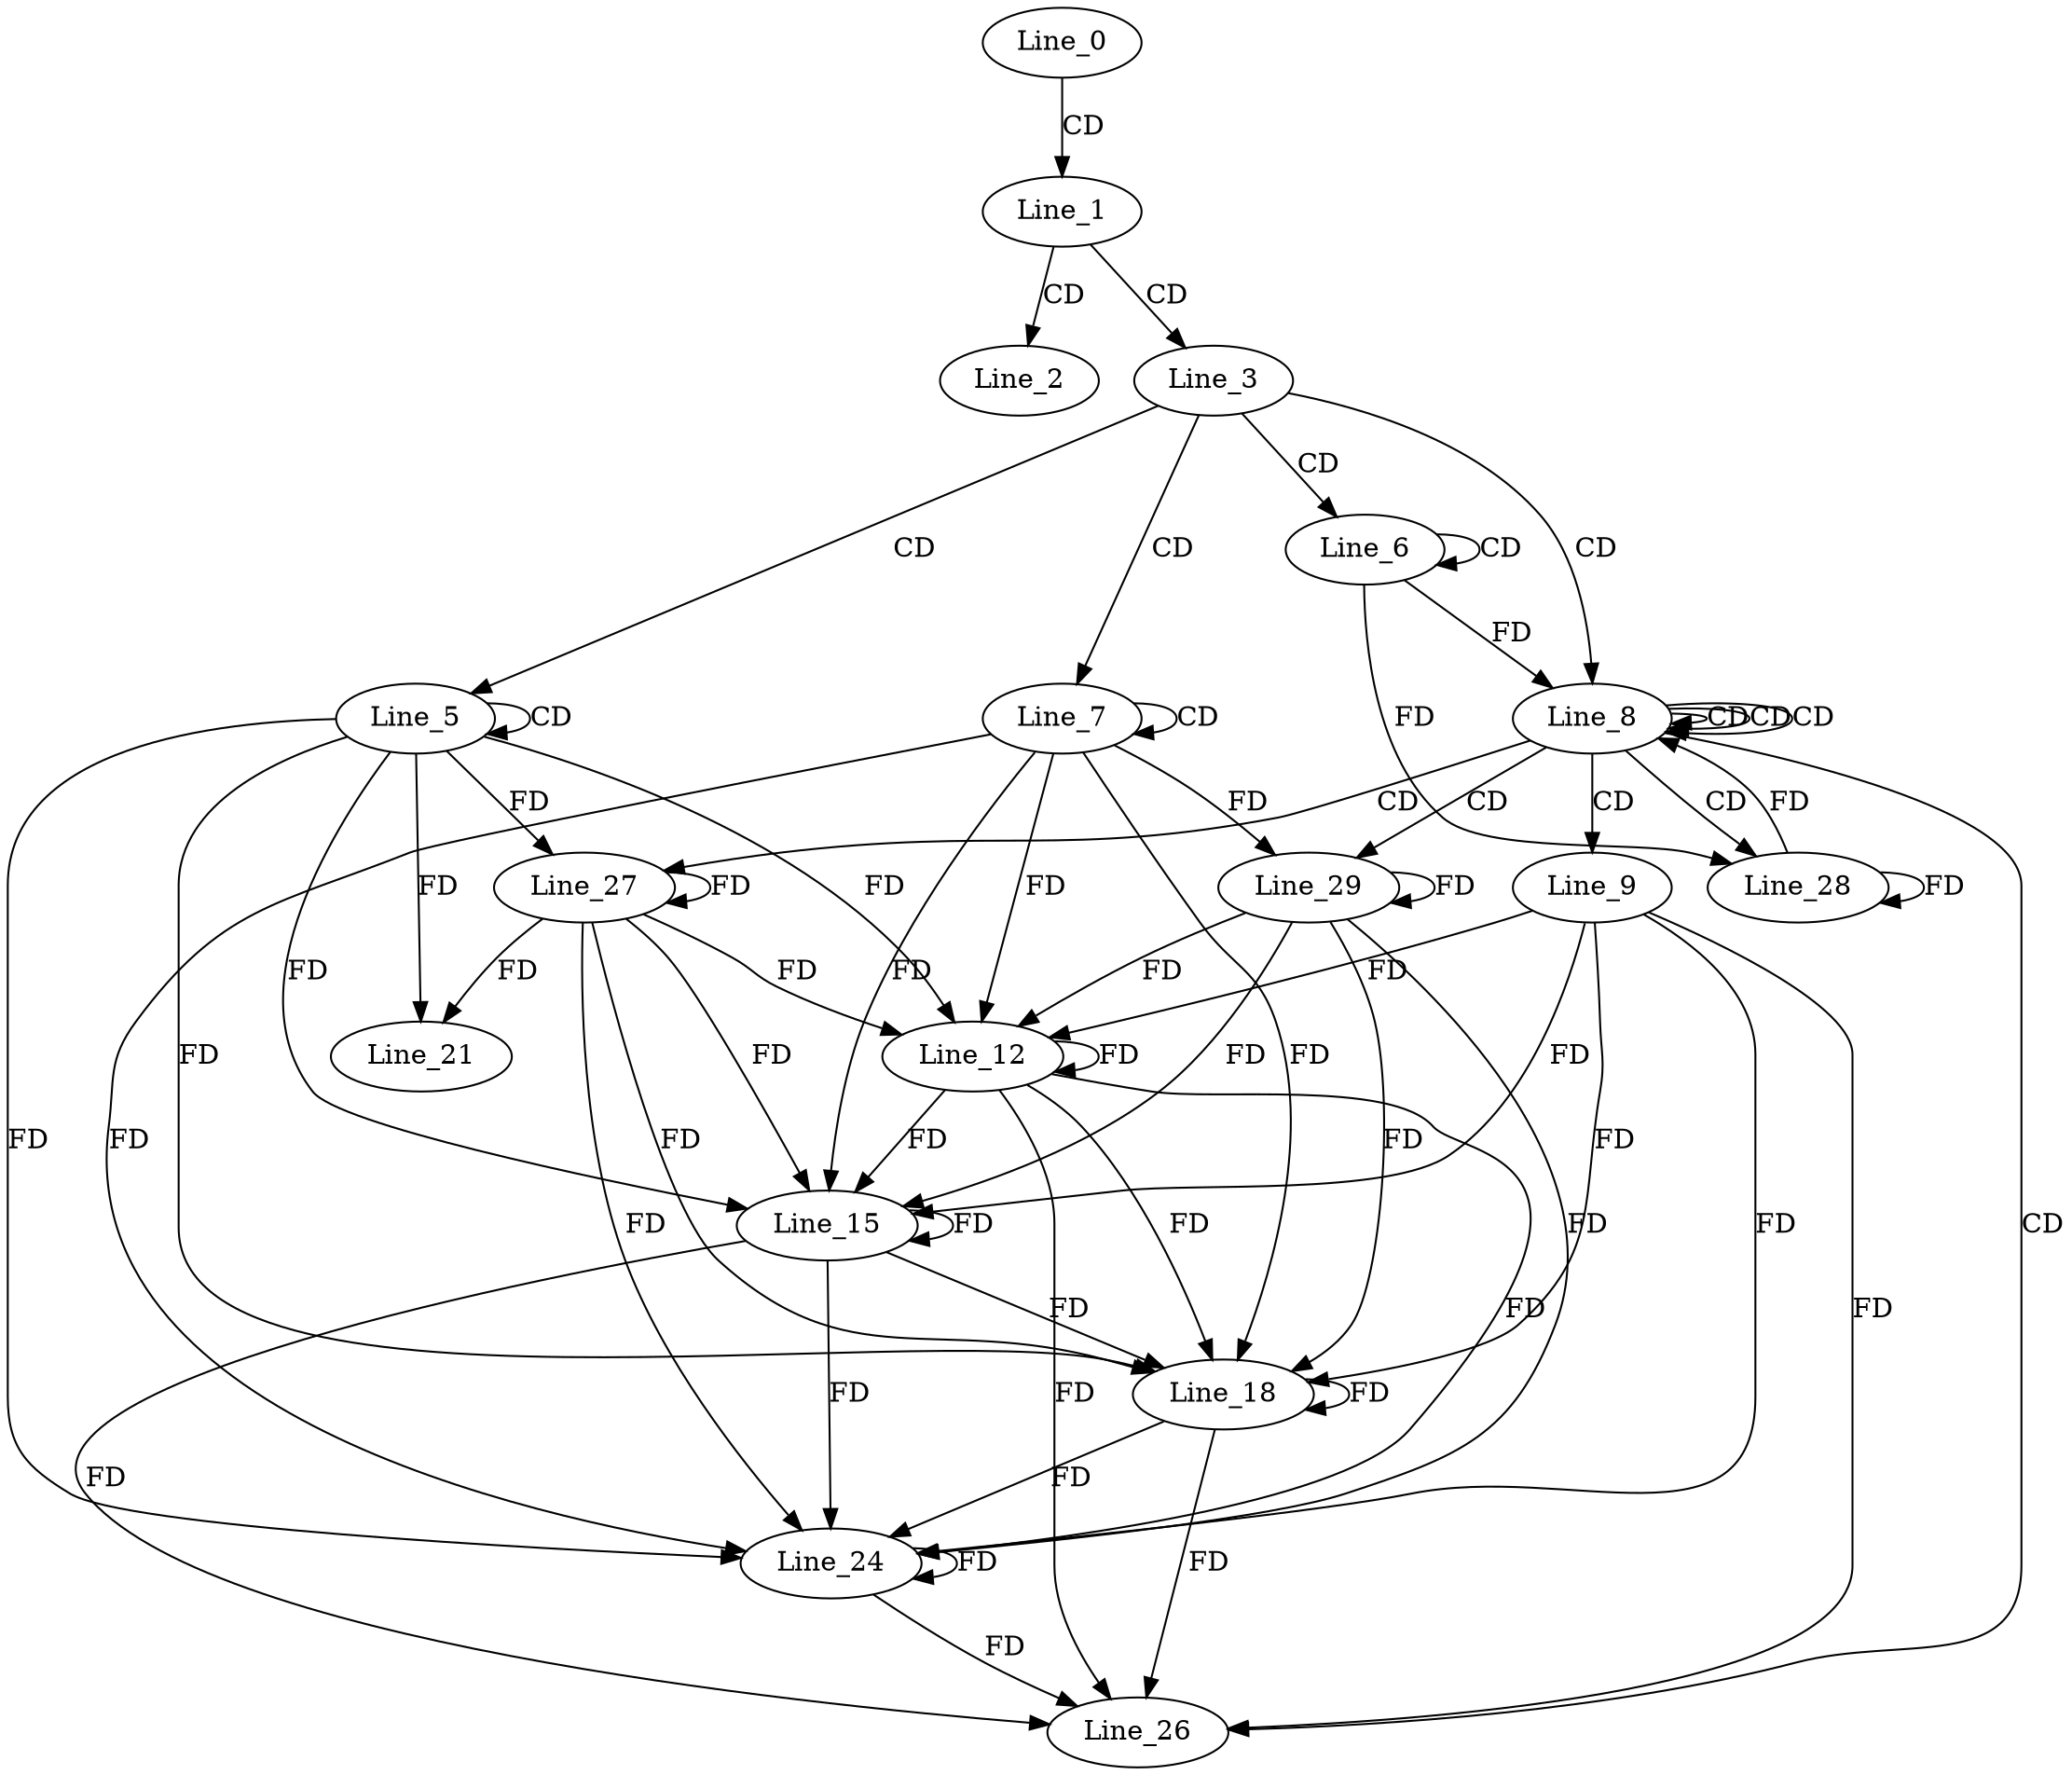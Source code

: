 digraph G {
  Line_0;
  Line_1;
  Line_2;
  Line_3;
  Line_5;
  Line_5;
  Line_6;
  Line_6;
  Line_7;
  Line_7;
  Line_8;
  Line_8;
  Line_8;
  Line_9;
  Line_12;
  Line_15;
  Line_18;
  Line_21;
  Line_24;
  Line_26;
  Line_27;
  Line_27;
  Line_28;
  Line_28;
  Line_29;
  Line_29;
  Line_0 -> Line_1 [ label="CD" ];
  Line_1 -> Line_2 [ label="CD" ];
  Line_1 -> Line_3 [ label="CD" ];
  Line_3 -> Line_5 [ label="CD" ];
  Line_5 -> Line_5 [ label="CD" ];
  Line_3 -> Line_6 [ label="CD" ];
  Line_6 -> Line_6 [ label="CD" ];
  Line_3 -> Line_7 [ label="CD" ];
  Line_7 -> Line_7 [ label="CD" ];
  Line_3 -> Line_8 [ label="CD" ];
  Line_8 -> Line_8 [ label="CD" ];
  Line_8 -> Line_8 [ label="CD" ];
  Line_8 -> Line_8 [ label="CD" ];
  Line_6 -> Line_8 [ label="FD" ];
  Line_8 -> Line_9 [ label="CD" ];
  Line_9 -> Line_12 [ label="FD" ];
  Line_12 -> Line_12 [ label="FD" ];
  Line_5 -> Line_12 [ label="FD" ];
  Line_7 -> Line_12 [ label="FD" ];
  Line_9 -> Line_15 [ label="FD" ];
  Line_12 -> Line_15 [ label="FD" ];
  Line_15 -> Line_15 [ label="FD" ];
  Line_5 -> Line_15 [ label="FD" ];
  Line_7 -> Line_15 [ label="FD" ];
  Line_9 -> Line_18 [ label="FD" ];
  Line_12 -> Line_18 [ label="FD" ];
  Line_15 -> Line_18 [ label="FD" ];
  Line_18 -> Line_18 [ label="FD" ];
  Line_5 -> Line_18 [ label="FD" ];
  Line_7 -> Line_18 [ label="FD" ];
  Line_5 -> Line_21 [ label="FD" ];
  Line_9 -> Line_24 [ label="FD" ];
  Line_12 -> Line_24 [ label="FD" ];
  Line_15 -> Line_24 [ label="FD" ];
  Line_18 -> Line_24 [ label="FD" ];
  Line_24 -> Line_24 [ label="FD" ];
  Line_5 -> Line_24 [ label="FD" ];
  Line_7 -> Line_24 [ label="FD" ];
  Line_8 -> Line_26 [ label="CD" ];
  Line_9 -> Line_26 [ label="FD" ];
  Line_12 -> Line_26 [ label="FD" ];
  Line_15 -> Line_26 [ label="FD" ];
  Line_18 -> Line_26 [ label="FD" ];
  Line_24 -> Line_26 [ label="FD" ];
  Line_8 -> Line_27 [ label="CD" ];
  Line_27 -> Line_27 [ label="FD" ];
  Line_5 -> Line_27 [ label="FD" ];
  Line_8 -> Line_28 [ label="CD" ];
  Line_28 -> Line_28 [ label="FD" ];
  Line_6 -> Line_28 [ label="FD" ];
  Line_8 -> Line_29 [ label="CD" ];
  Line_29 -> Line_29 [ label="FD" ];
  Line_7 -> Line_29 [ label="FD" ];
  Line_28 -> Line_8 [ label="FD" ];
  Line_27 -> Line_12 [ label="FD" ];
  Line_29 -> Line_12 [ label="FD" ];
  Line_27 -> Line_15 [ label="FD" ];
  Line_29 -> Line_15 [ label="FD" ];
  Line_27 -> Line_18 [ label="FD" ];
  Line_29 -> Line_18 [ label="FD" ];
  Line_27 -> Line_21 [ label="FD" ];
  Line_27 -> Line_24 [ label="FD" ];
  Line_29 -> Line_24 [ label="FD" ];
}
